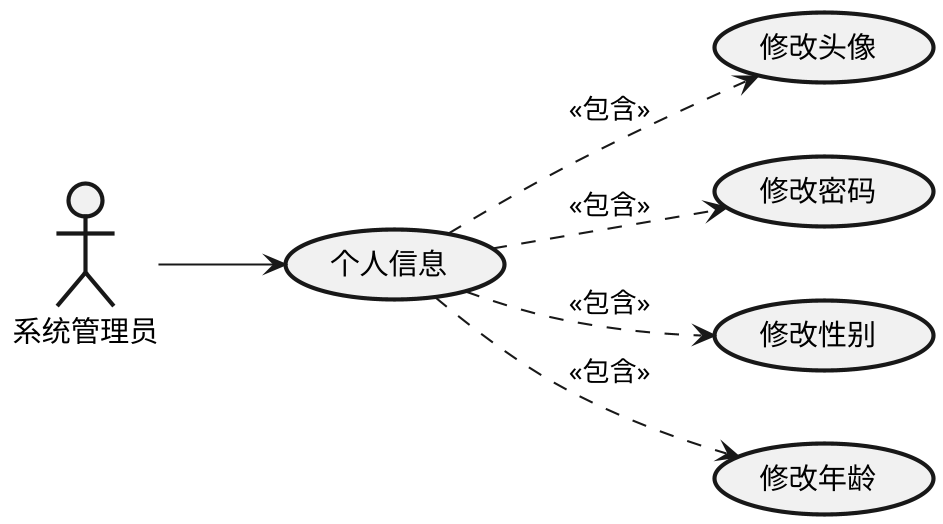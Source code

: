@startuml
'https://plantuml.com/use-case-diagram
skinparam dpi 200

left to right direction
actor 系统管理员 #line.bold

usecase 个人信息 as 个人信息 #line.bold

usecase 修改头像 as 修改头像 #line.bold
usecase 修改密码 as 修改密码 #line.bold
usecase 修改性别 as 修改性别 #line.bold
usecase 修改年龄 as 修改年龄 #line.bold

系统管理员 --> 个人信息

个人信息 ..> 修改头像:<<包含>>
个人信息 ..> 修改密码:<<包含>>
个人信息 ..> 修改性别:<<包含>>
个人信息 ..> 修改年龄:<<包含>>

@enduml